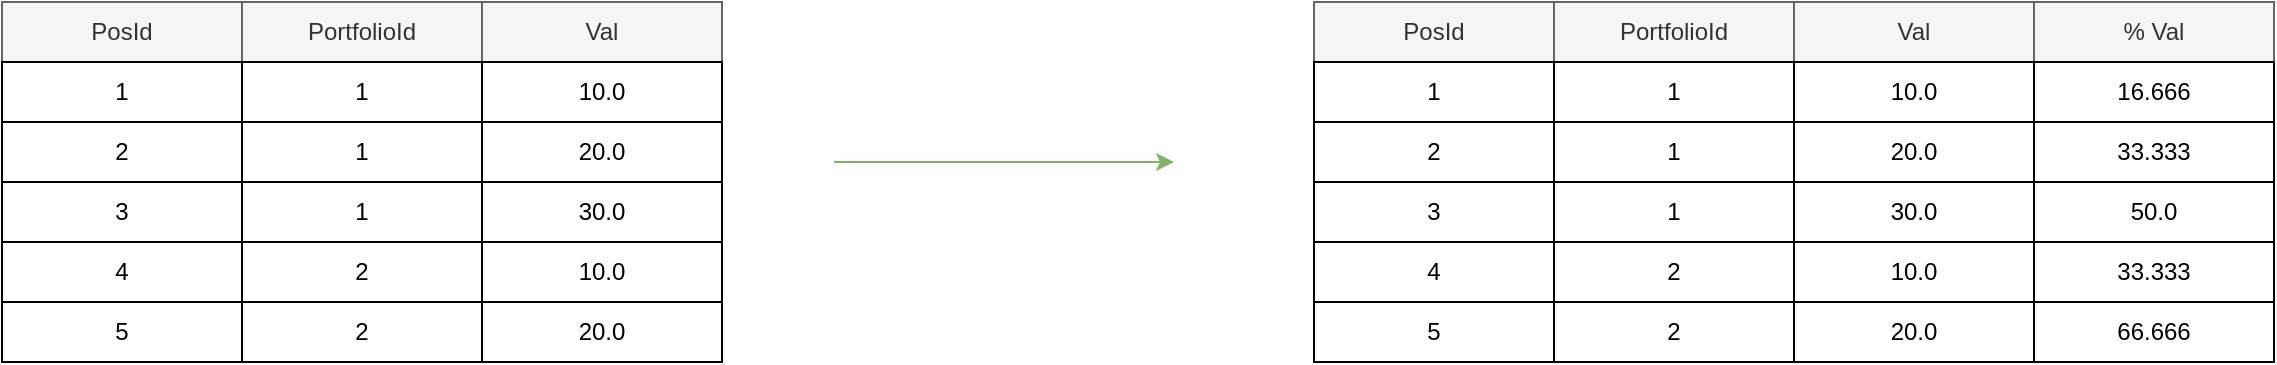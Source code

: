 <mxfile version="14.5.1" type="device"><diagram id="s9h5aSL8R_3HuHrtySle" name="Page-1"><mxGraphModel dx="1815" dy="1617" grid="1" gridSize="10" guides="1" tooltips="1" connect="1" arrows="1" fold="1" page="1" pageScale="1" pageWidth="827" pageHeight="1169" math="0" shadow="0"><root><mxCell id="0"/><mxCell id="1" parent="0"/><mxCell id="3wFuESywtJ8knQYG4mjS-1" value="PosId" style="rounded=0;whiteSpace=wrap;html=1;fillColor=#f5f5f5;strokeColor=#666666;fontColor=#333333;" vertex="1" parent="1"><mxGeometry x="54" y="450" width="120" height="30" as="geometry"/></mxCell><mxCell id="3wFuESywtJ8knQYG4mjS-2" value="PortfolioId" style="rounded=0;whiteSpace=wrap;html=1;fillColor=#f5f5f5;strokeColor=#666666;fontColor=#333333;" vertex="1" parent="1"><mxGeometry x="174" y="450" width="120" height="30" as="geometry"/></mxCell><mxCell id="3wFuESywtJ8knQYG4mjS-3" value="1" style="rounded=0;whiteSpace=wrap;html=1;" vertex="1" parent="1"><mxGeometry x="54" y="480" width="120" height="30" as="geometry"/></mxCell><mxCell id="3wFuESywtJ8knQYG4mjS-4" value="1" style="rounded=0;whiteSpace=wrap;html=1;" vertex="1" parent="1"><mxGeometry x="174" y="480" width="120" height="30" as="geometry"/></mxCell><mxCell id="3wFuESywtJ8knQYG4mjS-5" value="2" style="rounded=0;whiteSpace=wrap;html=1;" vertex="1" parent="1"><mxGeometry x="54" y="510" width="120" height="30" as="geometry"/></mxCell><mxCell id="3wFuESywtJ8knQYG4mjS-6" value="1" style="rounded=0;whiteSpace=wrap;html=1;" vertex="1" parent="1"><mxGeometry x="174" y="510" width="120" height="30" as="geometry"/></mxCell><mxCell id="3wFuESywtJ8knQYG4mjS-7" value="3" style="rounded=0;whiteSpace=wrap;html=1;" vertex="1" parent="1"><mxGeometry x="54" y="540" width="120" height="30" as="geometry"/></mxCell><mxCell id="3wFuESywtJ8knQYG4mjS-8" value="1" style="rounded=0;whiteSpace=wrap;html=1;" vertex="1" parent="1"><mxGeometry x="174" y="540" width="120" height="30" as="geometry"/></mxCell><mxCell id="3wFuESywtJ8knQYG4mjS-9" value="Val" style="rounded=0;whiteSpace=wrap;html=1;fillColor=#f5f5f5;strokeColor=#666666;fontColor=#333333;" vertex="1" parent="1"><mxGeometry x="294" y="450" width="120" height="30" as="geometry"/></mxCell><mxCell id="3wFuESywtJ8knQYG4mjS-10" value="4" style="rounded=0;whiteSpace=wrap;html=1;" vertex="1" parent="1"><mxGeometry x="54" y="570" width="120" height="30" as="geometry"/></mxCell><mxCell id="3wFuESywtJ8knQYG4mjS-11" value="2" style="rounded=0;whiteSpace=wrap;html=1;" vertex="1" parent="1"><mxGeometry x="174" y="570" width="120" height="30" as="geometry"/></mxCell><mxCell id="3wFuESywtJ8knQYG4mjS-12" value="5" style="rounded=0;whiteSpace=wrap;html=1;" vertex="1" parent="1"><mxGeometry x="54" y="600" width="120" height="30" as="geometry"/></mxCell><mxCell id="3wFuESywtJ8knQYG4mjS-13" value="2" style="rounded=0;whiteSpace=wrap;html=1;" vertex="1" parent="1"><mxGeometry x="174" y="600" width="120" height="30" as="geometry"/></mxCell><mxCell id="3wFuESywtJ8knQYG4mjS-15" value="10.0" style="rounded=0;whiteSpace=wrap;html=1;" vertex="1" parent="1"><mxGeometry x="294" y="480" width="120" height="30" as="geometry"/></mxCell><mxCell id="3wFuESywtJ8knQYG4mjS-16" value="20.0" style="rounded=0;whiteSpace=wrap;html=1;" vertex="1" parent="1"><mxGeometry x="294" y="510" width="120" height="30" as="geometry"/></mxCell><mxCell id="3wFuESywtJ8knQYG4mjS-17" value="30.0" style="rounded=0;whiteSpace=wrap;html=1;" vertex="1" parent="1"><mxGeometry x="294" y="540" width="120" height="30" as="geometry"/></mxCell><mxCell id="3wFuESywtJ8knQYG4mjS-18" value="10.0" style="rounded=0;whiteSpace=wrap;html=1;" vertex="1" parent="1"><mxGeometry x="294" y="570" width="120" height="30" as="geometry"/></mxCell><mxCell id="3wFuESywtJ8knQYG4mjS-19" value="20.0" style="rounded=0;whiteSpace=wrap;html=1;" vertex="1" parent="1"><mxGeometry x="294" y="600" width="120" height="30" as="geometry"/></mxCell><mxCell id="3wFuESywtJ8knQYG4mjS-20" value="PosId" style="rounded=0;whiteSpace=wrap;html=1;fillColor=#f5f5f5;strokeColor=#666666;fontColor=#333333;" vertex="1" parent="1"><mxGeometry x="710" y="450" width="120" height="30" as="geometry"/></mxCell><mxCell id="3wFuESywtJ8knQYG4mjS-21" value="PortfolioId" style="rounded=0;whiteSpace=wrap;html=1;fillColor=#f5f5f5;strokeColor=#666666;fontColor=#333333;" vertex="1" parent="1"><mxGeometry x="830" y="450" width="120" height="30" as="geometry"/></mxCell><mxCell id="3wFuESywtJ8knQYG4mjS-22" value="1" style="rounded=0;whiteSpace=wrap;html=1;" vertex="1" parent="1"><mxGeometry x="710" y="480" width="120" height="30" as="geometry"/></mxCell><mxCell id="3wFuESywtJ8knQYG4mjS-23" value="1" style="rounded=0;whiteSpace=wrap;html=1;" vertex="1" parent="1"><mxGeometry x="830" y="480" width="120" height="30" as="geometry"/></mxCell><mxCell id="3wFuESywtJ8knQYG4mjS-24" value="2" style="rounded=0;whiteSpace=wrap;html=1;" vertex="1" parent="1"><mxGeometry x="710" y="510" width="120" height="30" as="geometry"/></mxCell><mxCell id="3wFuESywtJ8knQYG4mjS-25" value="1" style="rounded=0;whiteSpace=wrap;html=1;" vertex="1" parent="1"><mxGeometry x="830" y="510" width="120" height="30" as="geometry"/></mxCell><mxCell id="3wFuESywtJ8knQYG4mjS-26" value="3" style="rounded=0;whiteSpace=wrap;html=1;" vertex="1" parent="1"><mxGeometry x="710" y="540" width="120" height="30" as="geometry"/></mxCell><mxCell id="3wFuESywtJ8knQYG4mjS-27" value="1" style="rounded=0;whiteSpace=wrap;html=1;" vertex="1" parent="1"><mxGeometry x="830" y="540" width="120" height="30" as="geometry"/></mxCell><mxCell id="3wFuESywtJ8knQYG4mjS-28" value="Val" style="rounded=0;whiteSpace=wrap;html=1;fillColor=#f5f5f5;strokeColor=#666666;fontColor=#333333;" vertex="1" parent="1"><mxGeometry x="950" y="450" width="120" height="30" as="geometry"/></mxCell><mxCell id="3wFuESywtJ8knQYG4mjS-29" value="4" style="rounded=0;whiteSpace=wrap;html=1;" vertex="1" parent="1"><mxGeometry x="710" y="570" width="120" height="30" as="geometry"/></mxCell><mxCell id="3wFuESywtJ8knQYG4mjS-30" value="2" style="rounded=0;whiteSpace=wrap;html=1;" vertex="1" parent="1"><mxGeometry x="830" y="570" width="120" height="30" as="geometry"/></mxCell><mxCell id="3wFuESywtJ8knQYG4mjS-31" value="5" style="rounded=0;whiteSpace=wrap;html=1;" vertex="1" parent="1"><mxGeometry x="710" y="600" width="120" height="30" as="geometry"/></mxCell><mxCell id="3wFuESywtJ8knQYG4mjS-32" value="2" style="rounded=0;whiteSpace=wrap;html=1;" vertex="1" parent="1"><mxGeometry x="830" y="600" width="120" height="30" as="geometry"/></mxCell><mxCell id="3wFuESywtJ8knQYG4mjS-33" value="10.0" style="rounded=0;whiteSpace=wrap;html=1;" vertex="1" parent="1"><mxGeometry x="950" y="480" width="120" height="30" as="geometry"/></mxCell><mxCell id="3wFuESywtJ8knQYG4mjS-34" value="20.0" style="rounded=0;whiteSpace=wrap;html=1;" vertex="1" parent="1"><mxGeometry x="950" y="510" width="120" height="30" as="geometry"/></mxCell><mxCell id="3wFuESywtJ8knQYG4mjS-35" value="30.0" style="rounded=0;whiteSpace=wrap;html=1;" vertex="1" parent="1"><mxGeometry x="950" y="540" width="120" height="30" as="geometry"/></mxCell><mxCell id="3wFuESywtJ8knQYG4mjS-36" value="10.0" style="rounded=0;whiteSpace=wrap;html=1;" vertex="1" parent="1"><mxGeometry x="950" y="570" width="120" height="30" as="geometry"/></mxCell><mxCell id="3wFuESywtJ8knQYG4mjS-37" value="20.0" style="rounded=0;whiteSpace=wrap;html=1;" vertex="1" parent="1"><mxGeometry x="950" y="600" width="120" height="30" as="geometry"/></mxCell><mxCell id="3wFuESywtJ8knQYG4mjS-38" value="% Val" style="rounded=0;whiteSpace=wrap;html=1;fillColor=#f5f5f5;strokeColor=#666666;fontColor=#333333;" vertex="1" parent="1"><mxGeometry x="1070" y="450" width="120" height="30" as="geometry"/></mxCell><mxCell id="3wFuESywtJ8knQYG4mjS-39" value="16.666" style="rounded=0;whiteSpace=wrap;html=1;" vertex="1" parent="1"><mxGeometry x="1070" y="480" width="120" height="30" as="geometry"/></mxCell><mxCell id="3wFuESywtJ8knQYG4mjS-40" value="33.333" style="rounded=0;whiteSpace=wrap;html=1;" vertex="1" parent="1"><mxGeometry x="1070" y="510" width="120" height="30" as="geometry"/></mxCell><mxCell id="3wFuESywtJ8knQYG4mjS-41" value="50.0" style="rounded=0;whiteSpace=wrap;html=1;" vertex="1" parent="1"><mxGeometry x="1070" y="540" width="120" height="30" as="geometry"/></mxCell><mxCell id="3wFuESywtJ8knQYG4mjS-42" value="33.333" style="rounded=0;whiteSpace=wrap;html=1;" vertex="1" parent="1"><mxGeometry x="1070" y="570" width="120" height="30" as="geometry"/></mxCell><mxCell id="3wFuESywtJ8knQYG4mjS-43" value="66.666" style="rounded=0;whiteSpace=wrap;html=1;" vertex="1" parent="1"><mxGeometry x="1070" y="600" width="120" height="30" as="geometry"/></mxCell><mxCell id="3wFuESywtJ8knQYG4mjS-44" value="" style="endArrow=classic;html=1;fillColor=#d5e8d4;strokeColor=#82b366;" edge="1" parent="1"><mxGeometry width="50" height="50" relative="1" as="geometry"><mxPoint x="470" y="530" as="sourcePoint"/><mxPoint x="640" y="530" as="targetPoint"/></mxGeometry></mxCell></root></mxGraphModel></diagram></mxfile>